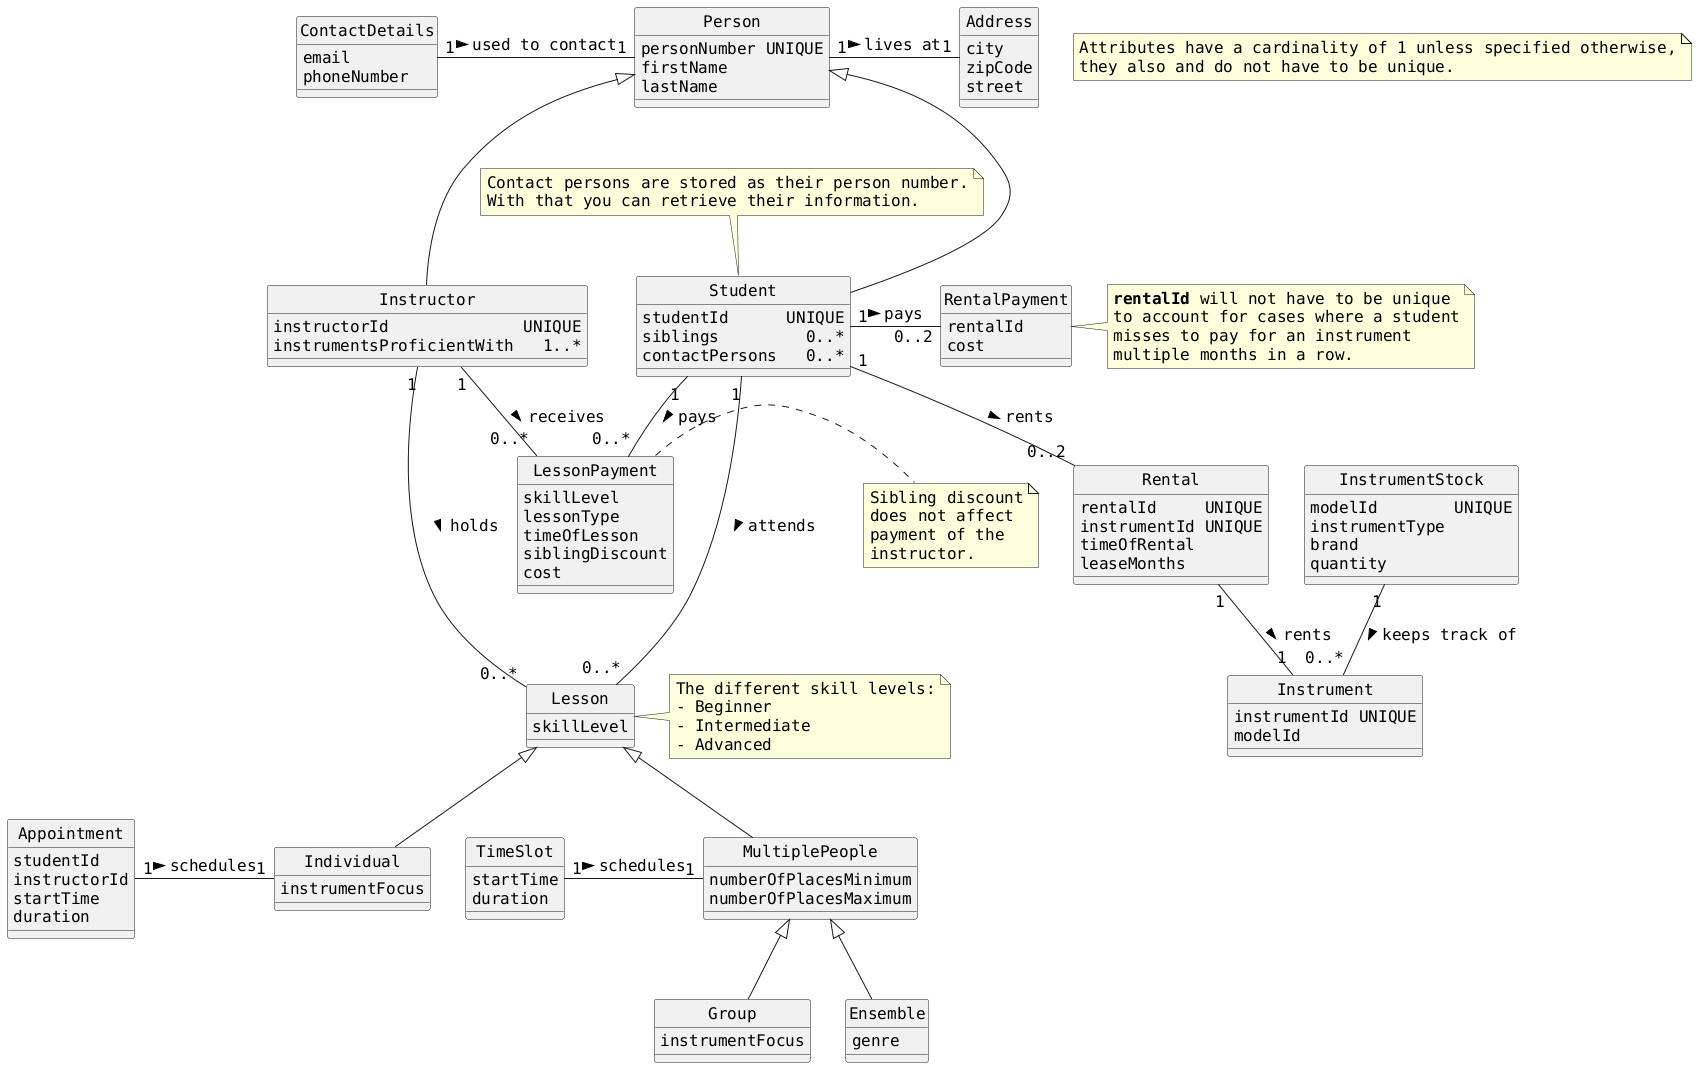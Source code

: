@startuml inheritence

'
' SETTINGS
'

hide circle

skinparam DefaultFontName  monospaced
skinparam DefaultFontSize          16
skinparam DefaultFontStyle      plain

'
' ENTITIES
'

entity "Lesson" as lesson
{
	skillLevel
}

entity "LessonPayment" as lessonPayment
{
	skillLevel
	lessonType
	timeOfLesson
	siblingDiscount
	cost
}

entity "Individual" as lessonIndividual
{
	instrumentFocus
}

entity "MultiplePeople" as lessonMultiplePeople
{
	numberOfPlacesMinimum
	numberOfPlacesMaximum
}

entity "Group" as lessonGroup
{
	instrumentFocus
}

entity "Ensemble" as lessonEnsemble
{
	genre
}

entity "Appointment" as appointment
{
	studentId
	instructorId
	startTime
	duration
}

entity "TimeSlot" as timeSlot
{
	startTime
	duration
}

entity "Person" as person
{
	personNumber UNIQUE
	firstName
	lastName
}

entity "Address" as address
{
	city
	zipCode
	street
}

entity "ContactDetails" as contact
{
	email
	phoneNumber
}

entity "Student" as student
{
	studentId      UNIQUE
	siblings         0..*
	contactPersons   0..*
}

entity "Instructor" as instructor
{
	instructorId              UNIQUE
	instrumentsProficientWith   1..*
}

entity "InstrumentStock" as instrumentStock
{
	modelId        UNIQUE
	instrumentType
	brand
	quantity
}

entity "Instrument" as instrument
{
	instrumentId UNIQUE
	modelId
}

entity "Rental" as rental
{
	rentalId     UNIQUE
	instrumentId UNIQUE
	timeOfRental
	leaseMonths
}

entity "RentalPayment" as rentalPayment
{
	rentalId
	cost
}

'
' RELATIONS
'

lesson <|-- lessonIndividual

lesson <|-- lessonMultiplePeople

lessonMultiplePeople <|-- lessonGroup

lessonMultiplePeople <|-- lessonEnsemble

person <|--- student

person <|--- instructor

person "1" - "1" address : lives at >

contact "1" - "1" person : used to contact >

student "1" --- "0..*" lesson : attends >

student "1" -- "0..2" rental : rents >

student "1" -- "0..*" lessonPayment : pays >

student "1" - "0..2" rentalPayment : pays >

instructor "1" -- "0..*" lessonPayment : receives >

instructor "1" --- "0..*" lesson : holds >

rental "1" -- "1" instrument : rents >

instrumentStock "1" -- "0..*" instrument : keeps track of >

appointment "1" - "1" lessonIndividual : schedules >

timeSlot "1" - "1" lessonMultiplePeople : schedules >

'
' NOTES
'

note as N1
	Attributes have a cardinality of 1 unless specified otherwise,
	they also and do not have to be unique.
end note

note right of lesson
	The different skill levels:
	- Beginner
	- Intermediate
	- Advanced
end note

note right of lessonPayment
	Sibling discount
	does not affect
	payment of the
	instructor.
end note

note right of rentalPayment
	**rentalId** will not have to be unique
	to account for cases where a student
	misses to pay for an instrument
	multiple months in a row.
end note

note top of student
	Contact persons are stored as their person number.
	With that you can retrieve their information.
end note

@enduml
